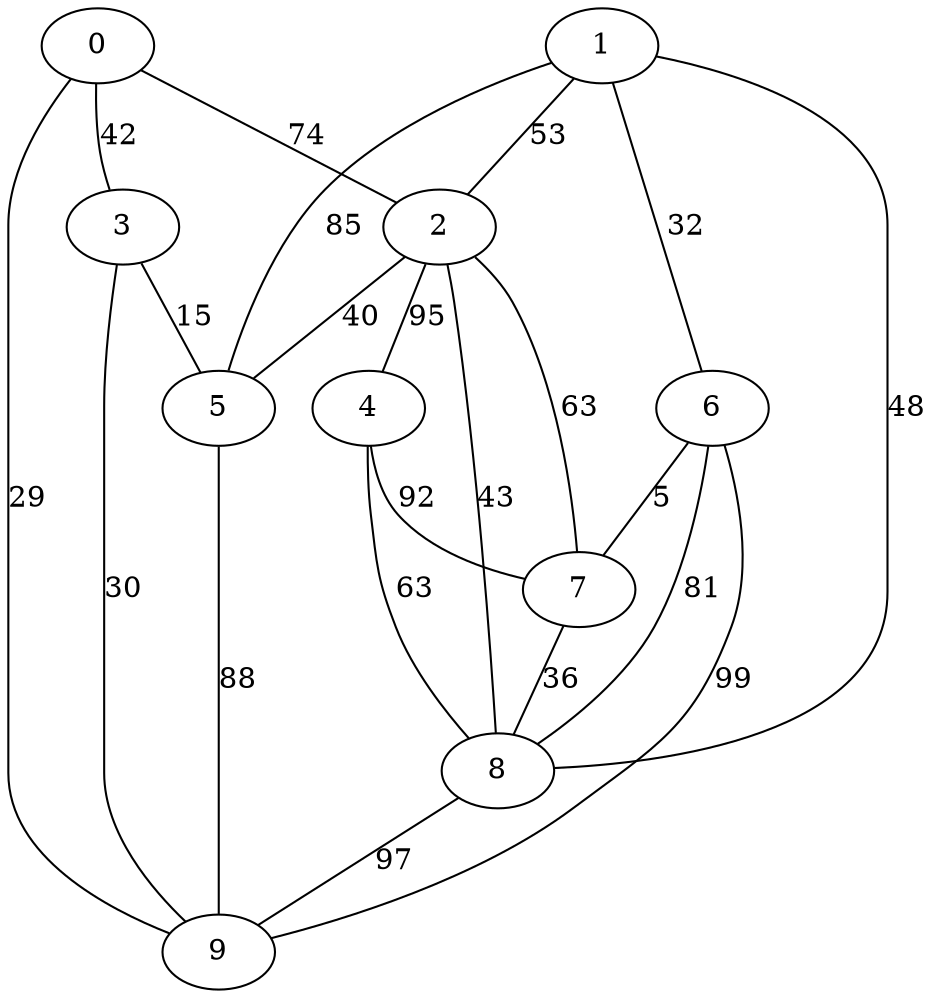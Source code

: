 graph {
0 -- 2[label="74"];
0 -- 3[label="42"];
0 -- 9[label="29"];
1 -- 2[label="53"];
1 -- 5[label="85"];
1 -- 6[label="32"];
1 -- 8[label="48"];
2 -- 4[label="95"];
2 -- 5[label="40"];
2 -- 7[label="63"];
2 -- 8[label="43"];
3 -- 5[label="15"];
3 -- 9[label="30"];
4 -- 7[label="92"];
4 -- 8[label="63"];
5 -- 9[label="88"];
6 -- 7[label="5"];
6 -- 8[label="81"];
6 -- 9[label="99"];
7 -- 8[label="36"];
8 -- 9[label="97"];
}